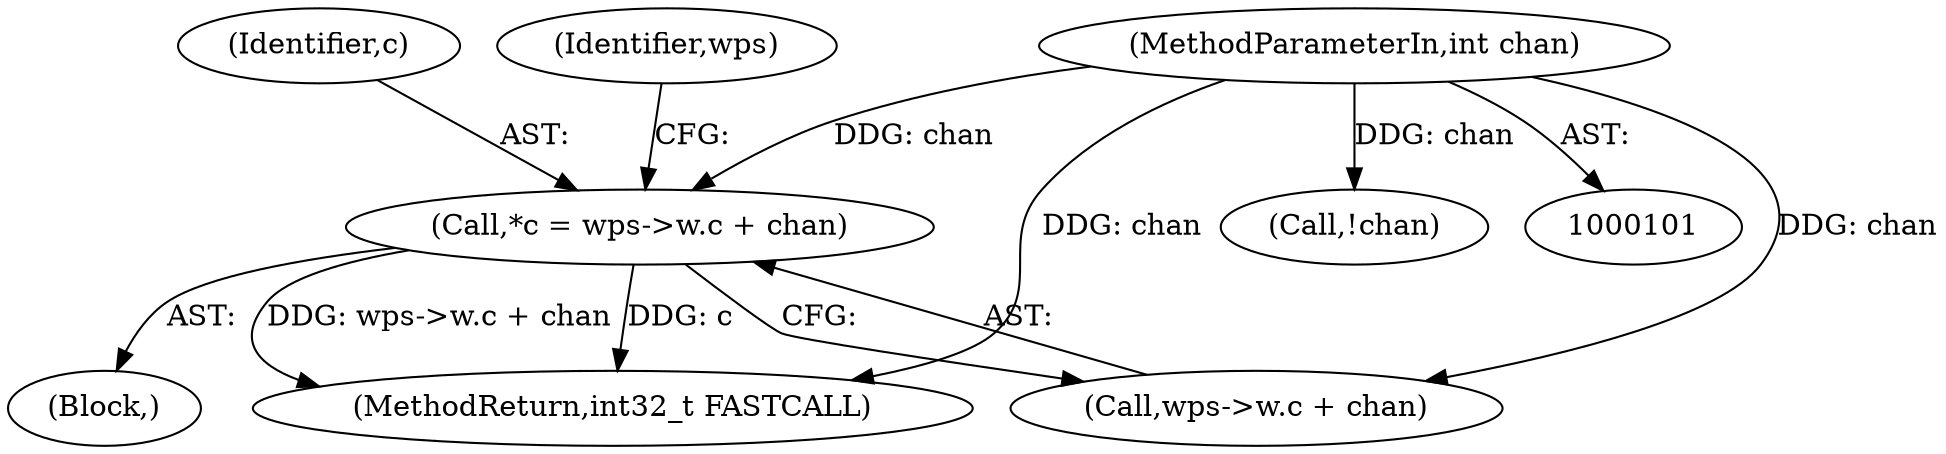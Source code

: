 digraph "0_WavPack_4bc05fc490b66ef2d45b1de26abf1455b486b0dc_0@integer" {
"1000107" [label="(Call,*c = wps->w.c + chan)"];
"1000103" [label="(MethodParameterIn,int chan)"];
"1000103" [label="(MethodParameterIn,int chan)"];
"1000829" [label="(MethodReturn,int32_t FASTCALL)"];
"1000108" [label="(Identifier,c)"];
"1000105" [label="(Block,)"];
"1000126" [label="(Identifier,wps)"];
"1000109" [label="(Call,wps->w.c + chan)"];
"1000107" [label="(Call,*c = wps->w.c + chan)"];
"1000595" [label="(Call,!chan)"];
"1000107" -> "1000105"  [label="AST: "];
"1000107" -> "1000109"  [label="CFG: "];
"1000108" -> "1000107"  [label="AST: "];
"1000109" -> "1000107"  [label="AST: "];
"1000126" -> "1000107"  [label="CFG: "];
"1000107" -> "1000829"  [label="DDG: c"];
"1000107" -> "1000829"  [label="DDG: wps->w.c + chan"];
"1000103" -> "1000107"  [label="DDG: chan"];
"1000103" -> "1000101"  [label="AST: "];
"1000103" -> "1000829"  [label="DDG: chan"];
"1000103" -> "1000109"  [label="DDG: chan"];
"1000103" -> "1000595"  [label="DDG: chan"];
}
